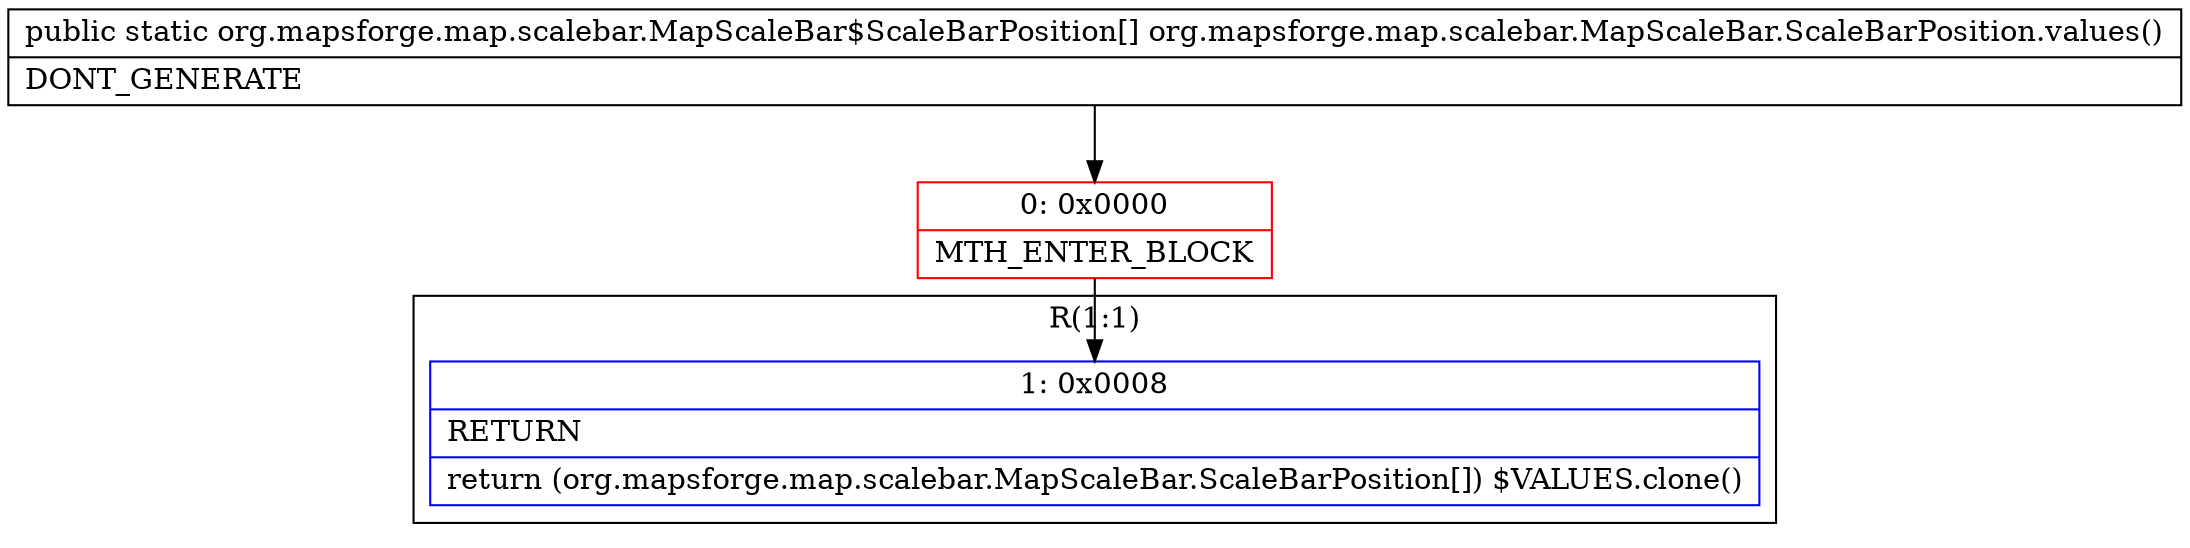 digraph "CFG fororg.mapsforge.map.scalebar.MapScaleBar.ScaleBarPosition.values()[Lorg\/mapsforge\/map\/scalebar\/MapScaleBar$ScaleBarPosition;" {
subgraph cluster_Region_753348843 {
label = "R(1:1)";
node [shape=record,color=blue];
Node_1 [shape=record,label="{1\:\ 0x0008|RETURN\l|return (org.mapsforge.map.scalebar.MapScaleBar.ScaleBarPosition[]) $VALUES.clone()\l}"];
}
Node_0 [shape=record,color=red,label="{0\:\ 0x0000|MTH_ENTER_BLOCK\l}"];
MethodNode[shape=record,label="{public static org.mapsforge.map.scalebar.MapScaleBar$ScaleBarPosition[] org.mapsforge.map.scalebar.MapScaleBar.ScaleBarPosition.values()  | DONT_GENERATE\l}"];
MethodNode -> Node_0;
Node_0 -> Node_1;
}

